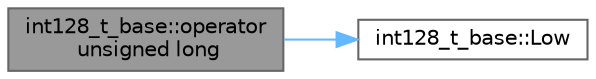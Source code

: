 digraph "int128_t_base::operator unsigned long"
{
 // LATEX_PDF_SIZE
  bgcolor="transparent";
  edge [fontname=Helvetica,fontsize=10,labelfontname=Helvetica,labelfontsize=10];
  node [fontname=Helvetica,fontsize=10,shape=box,height=0.2,width=0.4];
  rankdir="LR";
  Node1 [id="Node000001",label="int128_t_base::operator\l unsigned long",height=0.2,width=0.4,color="gray40", fillcolor="grey60", style="filled", fontcolor="black",tooltip=" "];
  Node1 -> Node2 [id="edge1_Node000001_Node000002",color="steelblue1",style="solid",tooltip=" "];
  Node2 [id="Node000002",label="int128_t_base::Low",height=0.2,width=0.4,color="grey40", fillcolor="white", style="filled",URL="$structint128__t__base.html#a92ecaef79e8b7ff67420ab5bdd820417",tooltip=" "];
}

